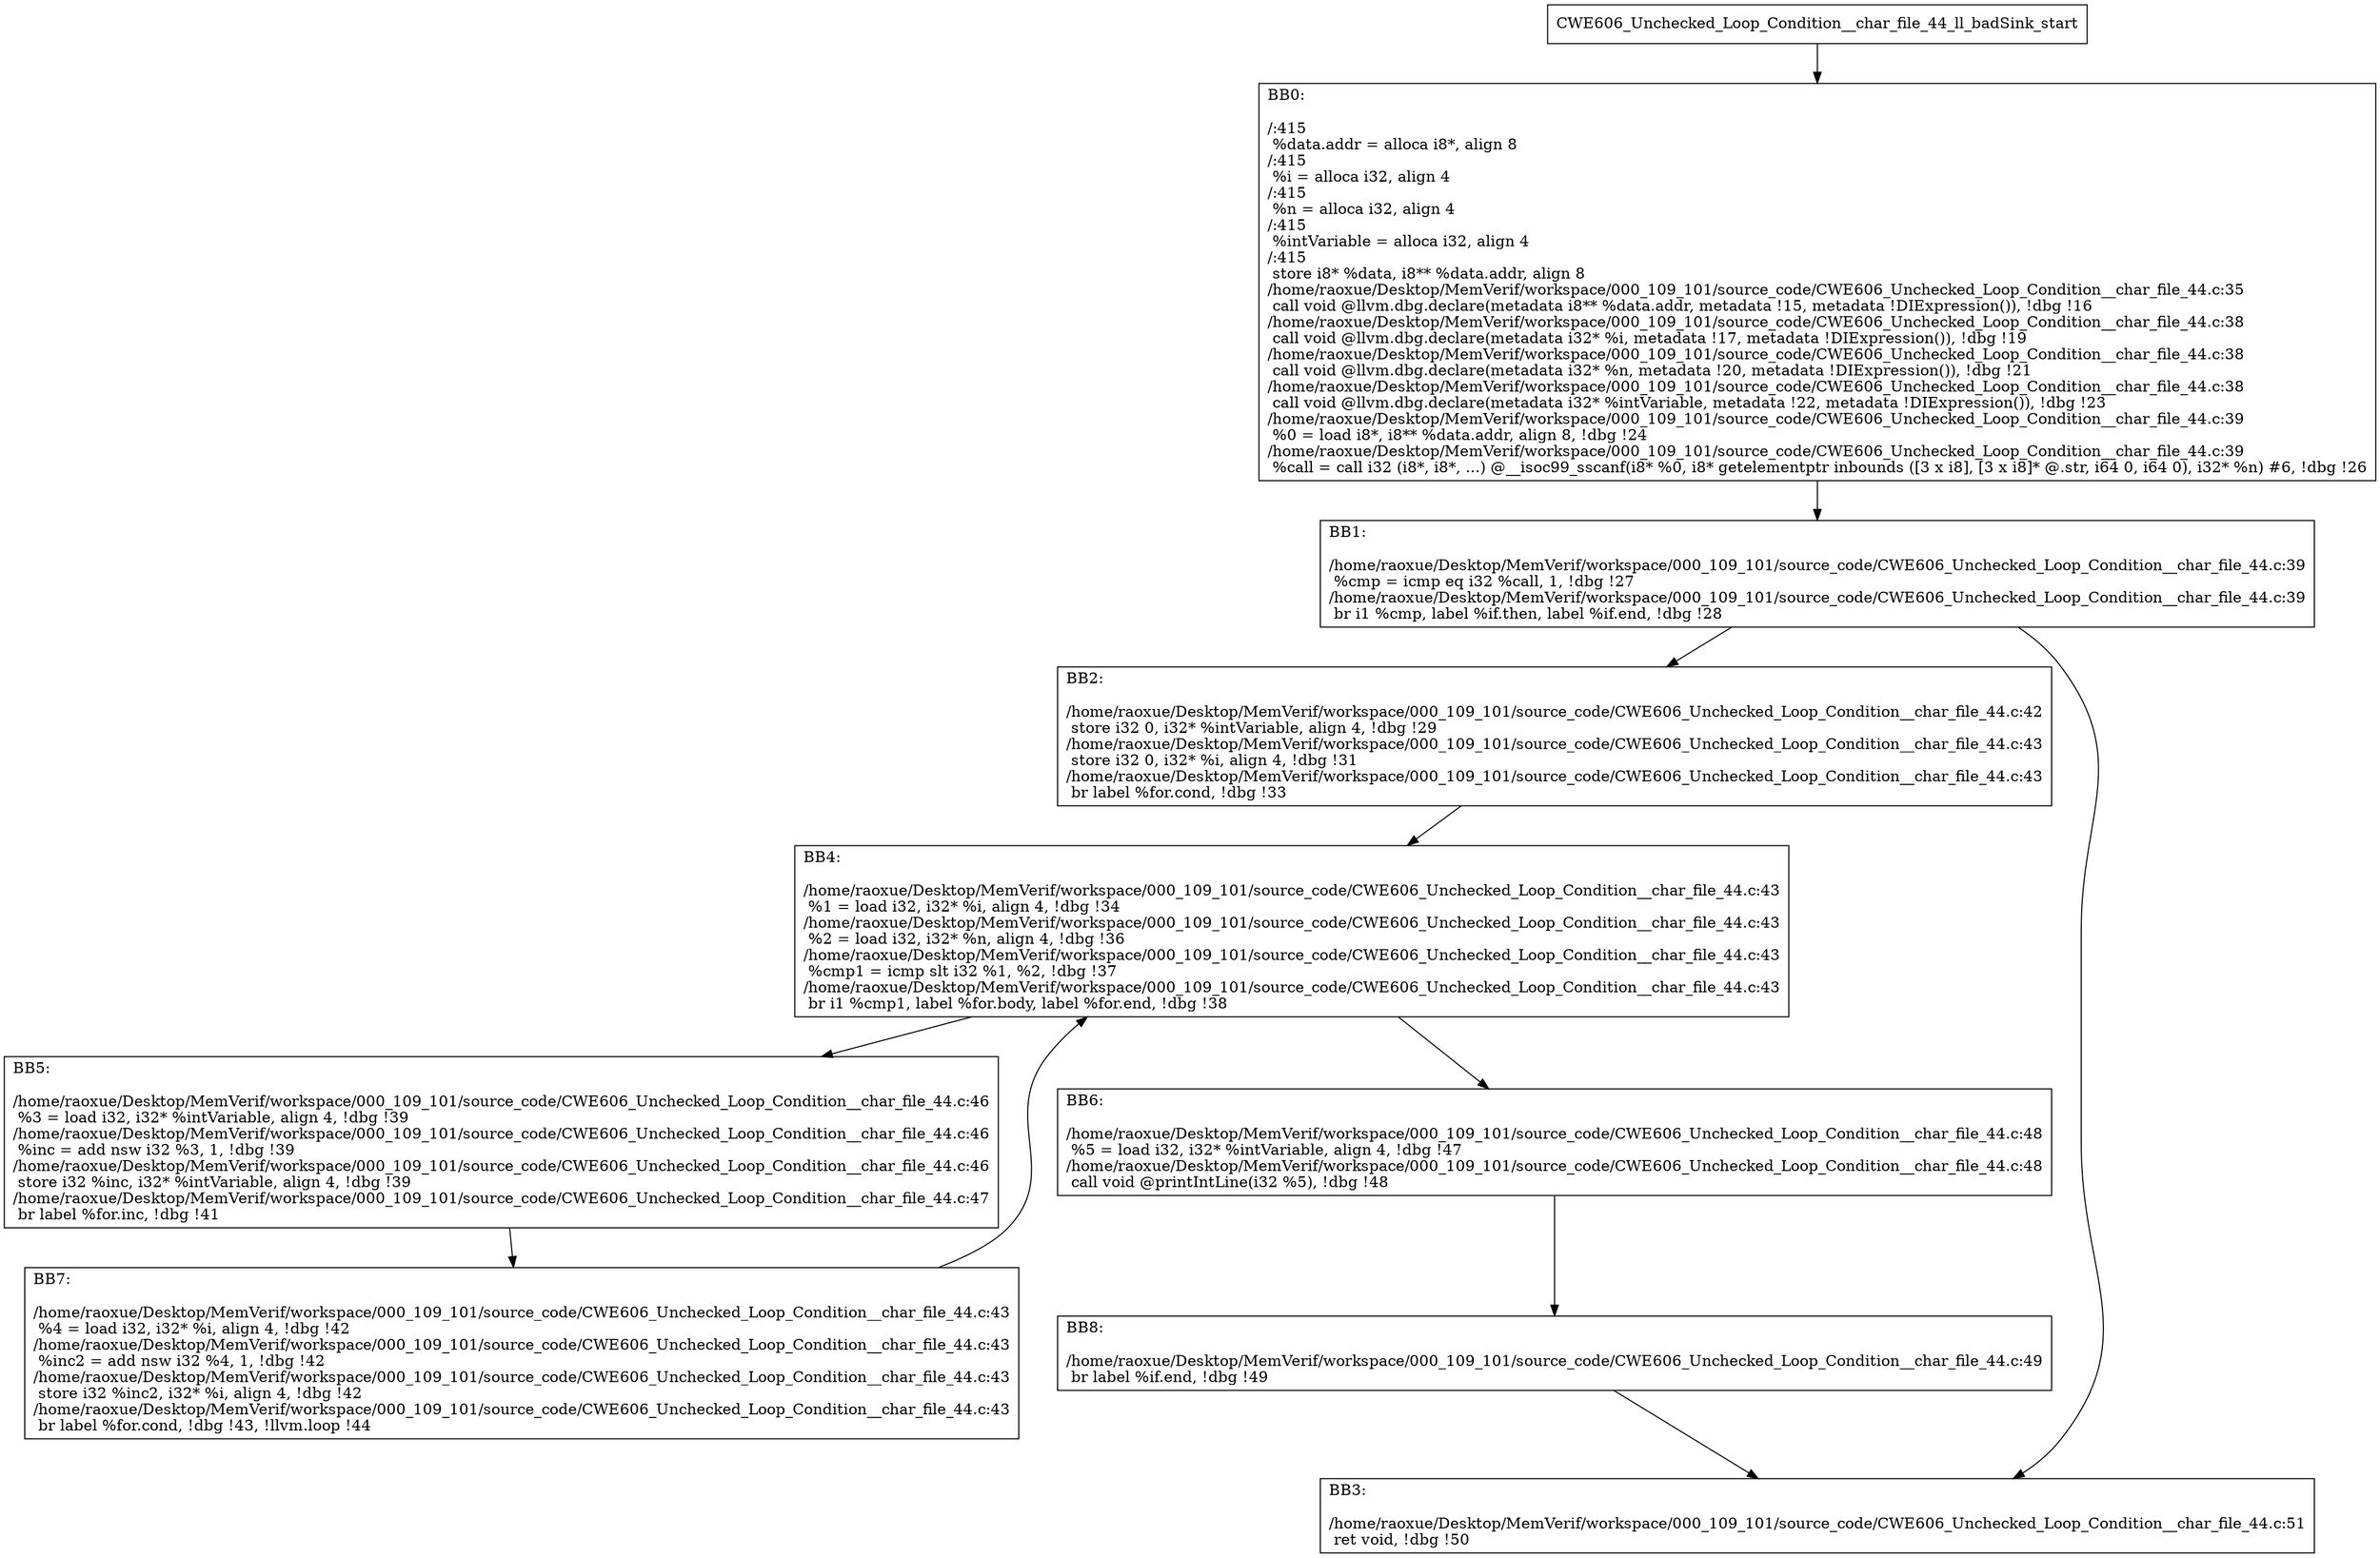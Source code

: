 digraph "CFG for'CWE606_Unchecked_Loop_Condition__char_file_44_ll_badSink' function" {
	BBCWE606_Unchecked_Loop_Condition__char_file_44_ll_badSink_start[shape=record,label="{CWE606_Unchecked_Loop_Condition__char_file_44_ll_badSink_start}"];
	BBCWE606_Unchecked_Loop_Condition__char_file_44_ll_badSink_start-> CWE606_Unchecked_Loop_Condition__char_file_44_ll_badSinkBB0;
	CWE606_Unchecked_Loop_Condition__char_file_44_ll_badSinkBB0 [shape=record, label="{BB0:\l\l/:415\l
  %data.addr = alloca i8*, align 8\l
/:415\l
  %i = alloca i32, align 4\l
/:415\l
  %n = alloca i32, align 4\l
/:415\l
  %intVariable = alloca i32, align 4\l
/:415\l
  store i8* %data, i8** %data.addr, align 8\l
/home/raoxue/Desktop/MemVerif/workspace/000_109_101/source_code/CWE606_Unchecked_Loop_Condition__char_file_44.c:35\l
  call void @llvm.dbg.declare(metadata i8** %data.addr, metadata !15, metadata !DIExpression()), !dbg !16\l
/home/raoxue/Desktop/MemVerif/workspace/000_109_101/source_code/CWE606_Unchecked_Loop_Condition__char_file_44.c:38\l
  call void @llvm.dbg.declare(metadata i32* %i, metadata !17, metadata !DIExpression()), !dbg !19\l
/home/raoxue/Desktop/MemVerif/workspace/000_109_101/source_code/CWE606_Unchecked_Loop_Condition__char_file_44.c:38\l
  call void @llvm.dbg.declare(metadata i32* %n, metadata !20, metadata !DIExpression()), !dbg !21\l
/home/raoxue/Desktop/MemVerif/workspace/000_109_101/source_code/CWE606_Unchecked_Loop_Condition__char_file_44.c:38\l
  call void @llvm.dbg.declare(metadata i32* %intVariable, metadata !22, metadata !DIExpression()), !dbg !23\l
/home/raoxue/Desktop/MemVerif/workspace/000_109_101/source_code/CWE606_Unchecked_Loop_Condition__char_file_44.c:39\l
  %0 = load i8*, i8** %data.addr, align 8, !dbg !24\l
/home/raoxue/Desktop/MemVerif/workspace/000_109_101/source_code/CWE606_Unchecked_Loop_Condition__char_file_44.c:39\l
  %call = call i32 (i8*, i8*, ...) @__isoc99_sscanf(i8* %0, i8* getelementptr inbounds ([3 x i8], [3 x i8]* @.str, i64 0, i64 0), i32* %n) #6, !dbg !26\l
}"];
	CWE606_Unchecked_Loop_Condition__char_file_44_ll_badSinkBB0-> CWE606_Unchecked_Loop_Condition__char_file_44_ll_badSinkBB1;
	CWE606_Unchecked_Loop_Condition__char_file_44_ll_badSinkBB1 [shape=record, label="{BB1:\l\l/home/raoxue/Desktop/MemVerif/workspace/000_109_101/source_code/CWE606_Unchecked_Loop_Condition__char_file_44.c:39\l
  %cmp = icmp eq i32 %call, 1, !dbg !27\l
/home/raoxue/Desktop/MemVerif/workspace/000_109_101/source_code/CWE606_Unchecked_Loop_Condition__char_file_44.c:39\l
  br i1 %cmp, label %if.then, label %if.end, !dbg !28\l
}"];
	CWE606_Unchecked_Loop_Condition__char_file_44_ll_badSinkBB1-> CWE606_Unchecked_Loop_Condition__char_file_44_ll_badSinkBB2;
	CWE606_Unchecked_Loop_Condition__char_file_44_ll_badSinkBB1-> CWE606_Unchecked_Loop_Condition__char_file_44_ll_badSinkBB3;
	CWE606_Unchecked_Loop_Condition__char_file_44_ll_badSinkBB2 [shape=record, label="{BB2:\l\l/home/raoxue/Desktop/MemVerif/workspace/000_109_101/source_code/CWE606_Unchecked_Loop_Condition__char_file_44.c:42\l
  store i32 0, i32* %intVariable, align 4, !dbg !29\l
/home/raoxue/Desktop/MemVerif/workspace/000_109_101/source_code/CWE606_Unchecked_Loop_Condition__char_file_44.c:43\l
  store i32 0, i32* %i, align 4, !dbg !31\l
/home/raoxue/Desktop/MemVerif/workspace/000_109_101/source_code/CWE606_Unchecked_Loop_Condition__char_file_44.c:43\l
  br label %for.cond, !dbg !33\l
}"];
	CWE606_Unchecked_Loop_Condition__char_file_44_ll_badSinkBB2-> CWE606_Unchecked_Loop_Condition__char_file_44_ll_badSinkBB4;
	CWE606_Unchecked_Loop_Condition__char_file_44_ll_badSinkBB4 [shape=record, label="{BB4:\l\l/home/raoxue/Desktop/MemVerif/workspace/000_109_101/source_code/CWE606_Unchecked_Loop_Condition__char_file_44.c:43\l
  %1 = load i32, i32* %i, align 4, !dbg !34\l
/home/raoxue/Desktop/MemVerif/workspace/000_109_101/source_code/CWE606_Unchecked_Loop_Condition__char_file_44.c:43\l
  %2 = load i32, i32* %n, align 4, !dbg !36\l
/home/raoxue/Desktop/MemVerif/workspace/000_109_101/source_code/CWE606_Unchecked_Loop_Condition__char_file_44.c:43\l
  %cmp1 = icmp slt i32 %1, %2, !dbg !37\l
/home/raoxue/Desktop/MemVerif/workspace/000_109_101/source_code/CWE606_Unchecked_Loop_Condition__char_file_44.c:43\l
  br i1 %cmp1, label %for.body, label %for.end, !dbg !38\l
}"];
	CWE606_Unchecked_Loop_Condition__char_file_44_ll_badSinkBB4-> CWE606_Unchecked_Loop_Condition__char_file_44_ll_badSinkBB5;
	CWE606_Unchecked_Loop_Condition__char_file_44_ll_badSinkBB4-> CWE606_Unchecked_Loop_Condition__char_file_44_ll_badSinkBB6;
	CWE606_Unchecked_Loop_Condition__char_file_44_ll_badSinkBB5 [shape=record, label="{BB5:\l\l/home/raoxue/Desktop/MemVerif/workspace/000_109_101/source_code/CWE606_Unchecked_Loop_Condition__char_file_44.c:46\l
  %3 = load i32, i32* %intVariable, align 4, !dbg !39\l
/home/raoxue/Desktop/MemVerif/workspace/000_109_101/source_code/CWE606_Unchecked_Loop_Condition__char_file_44.c:46\l
  %inc = add nsw i32 %3, 1, !dbg !39\l
/home/raoxue/Desktop/MemVerif/workspace/000_109_101/source_code/CWE606_Unchecked_Loop_Condition__char_file_44.c:46\l
  store i32 %inc, i32* %intVariable, align 4, !dbg !39\l
/home/raoxue/Desktop/MemVerif/workspace/000_109_101/source_code/CWE606_Unchecked_Loop_Condition__char_file_44.c:47\l
  br label %for.inc, !dbg !41\l
}"];
	CWE606_Unchecked_Loop_Condition__char_file_44_ll_badSinkBB5-> CWE606_Unchecked_Loop_Condition__char_file_44_ll_badSinkBB7;
	CWE606_Unchecked_Loop_Condition__char_file_44_ll_badSinkBB7 [shape=record, label="{BB7:\l\l/home/raoxue/Desktop/MemVerif/workspace/000_109_101/source_code/CWE606_Unchecked_Loop_Condition__char_file_44.c:43\l
  %4 = load i32, i32* %i, align 4, !dbg !42\l
/home/raoxue/Desktop/MemVerif/workspace/000_109_101/source_code/CWE606_Unchecked_Loop_Condition__char_file_44.c:43\l
  %inc2 = add nsw i32 %4, 1, !dbg !42\l
/home/raoxue/Desktop/MemVerif/workspace/000_109_101/source_code/CWE606_Unchecked_Loop_Condition__char_file_44.c:43\l
  store i32 %inc2, i32* %i, align 4, !dbg !42\l
/home/raoxue/Desktop/MemVerif/workspace/000_109_101/source_code/CWE606_Unchecked_Loop_Condition__char_file_44.c:43\l
  br label %for.cond, !dbg !43, !llvm.loop !44\l
}"];
	CWE606_Unchecked_Loop_Condition__char_file_44_ll_badSinkBB7-> CWE606_Unchecked_Loop_Condition__char_file_44_ll_badSinkBB4;
	CWE606_Unchecked_Loop_Condition__char_file_44_ll_badSinkBB6 [shape=record, label="{BB6:\l\l/home/raoxue/Desktop/MemVerif/workspace/000_109_101/source_code/CWE606_Unchecked_Loop_Condition__char_file_44.c:48\l
  %5 = load i32, i32* %intVariable, align 4, !dbg !47\l
/home/raoxue/Desktop/MemVerif/workspace/000_109_101/source_code/CWE606_Unchecked_Loop_Condition__char_file_44.c:48\l
  call void @printIntLine(i32 %5), !dbg !48\l
}"];
	CWE606_Unchecked_Loop_Condition__char_file_44_ll_badSinkBB6-> CWE606_Unchecked_Loop_Condition__char_file_44_ll_badSinkBB8;
	CWE606_Unchecked_Loop_Condition__char_file_44_ll_badSinkBB8 [shape=record, label="{BB8:\l\l/home/raoxue/Desktop/MemVerif/workspace/000_109_101/source_code/CWE606_Unchecked_Loop_Condition__char_file_44.c:49\l
  br label %if.end, !dbg !49\l
}"];
	CWE606_Unchecked_Loop_Condition__char_file_44_ll_badSinkBB8-> CWE606_Unchecked_Loop_Condition__char_file_44_ll_badSinkBB3;
	CWE606_Unchecked_Loop_Condition__char_file_44_ll_badSinkBB3 [shape=record, label="{BB3:\l\l/home/raoxue/Desktop/MemVerif/workspace/000_109_101/source_code/CWE606_Unchecked_Loop_Condition__char_file_44.c:51\l
  ret void, !dbg !50\l
}"];
}
